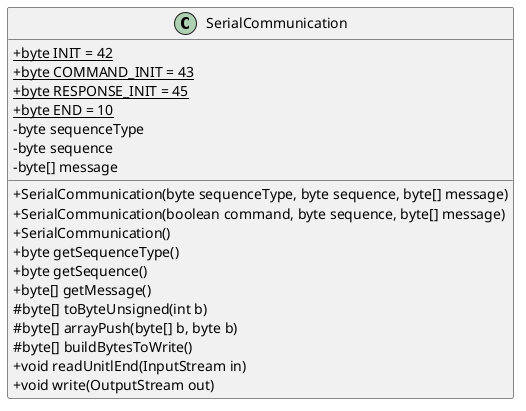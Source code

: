 @startuml

skinparam classAttributeIconSize 0

class SerialCommunication {
    + {static} byte INIT = 42
    + {static} byte COMMAND_INIT = 43
    + {static} byte RESPONSE_INIT = 45
    + {static} byte END = 10
    - byte sequenceType
    - byte sequence 
    - byte[] message
    + SerialCommunication(byte sequenceType, byte sequence, byte[] message)
    + SerialCommunication(boolean command, byte sequence, byte[] message)
    + SerialCommunication()
    + byte getSequenceType()
    + byte getSequence()
    + byte[] getMessage()
    # byte[] toByteUnsigned(int b)
    # byte[] arrayPush(byte[] b, byte b)
    # byte[] buildBytesToWrite()
    + void readUnitlEnd(InputStream in)
    + void write(OutputStream out)
}

@enduml